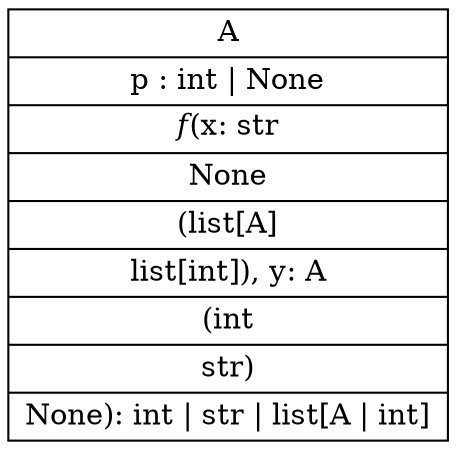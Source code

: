 digraph "classes" {
rankdir=BT
charset="utf-8"
"line_breaks.A" [color="black", fontcolor="black", label=<{A|p : int \| None<br ALIGN="LEFT"/>|<I>f</I>(x: str | None | (list[A] | list[int]), y: A | (int | str) | None): int \| str \| list[A \| int]<br ALIGN="LEFT"/>}>, shape="record", style="solid"];
}
